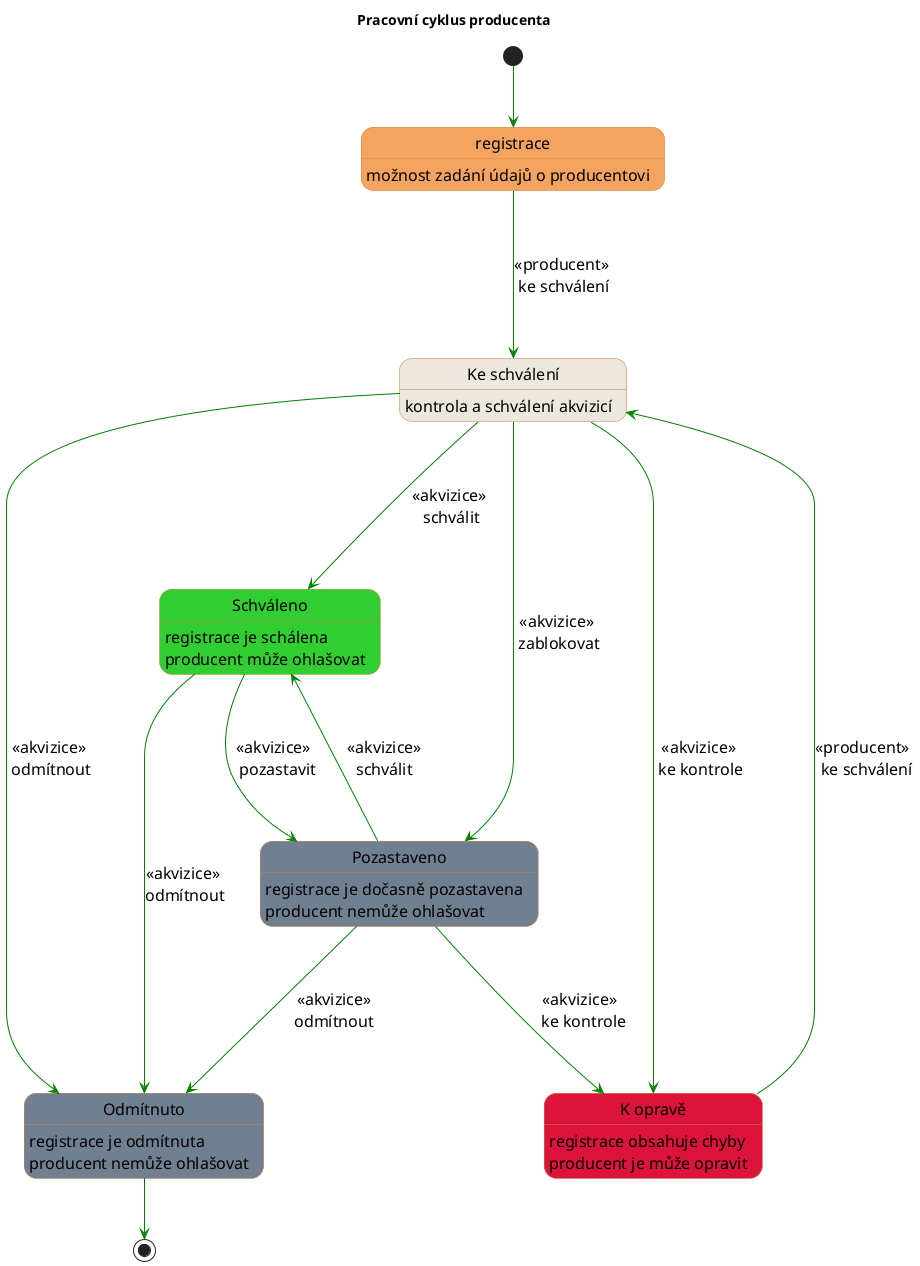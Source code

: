 @startuml
title <b>Pracovní cyklus producenta</b>
skinparam DefaultFontSize 16pt

skinparam state {
  StartColor MediumBlue
  EndColor MediumBlue
  BackgroundColor Peru
  BackgroundColor<< Begin >> Olive
  BorderColor Peru
  FontName Impact
  ArrowColor Green
}

state "registrace" as registration #SandyBrown
registration : možnost zadání údajů o producentovi

state "Ke schválení" as waitingForApproving #ECE8DF
waitingForApproving : kontrola a schválení akvizicí

state "Schváleno" as approved #LimeGreen
approved : registrace je schálena
approved : producent může ohlašovat

state "K opravě" as waitingForCorrection #Crimson
waitingForCorrection : registrace obsahuje chyby
waitingForCorrection : producent je může opravit

state "Pozastaveno" as blocked #SlateGray
blocked : registrace je dočasně pozastavena
blocked : producent nemůže ohlašovat

state "Odmítnuto" as rejected #SlateGray
rejected : registrace je odmítnuta
rejected : producent nemůže ohlašovat

[*] --> registration
registration ---> waitingForApproving : << producent >>\n ke schválení
waitingForApproving ---> approved : << akvizice >>\n schválit
waitingForApproving ---> waitingForCorrection : << akvizice >>\n ke kontrole
waitingForApproving ---> blocked : << akvizice >>\n zablokovat
waitingForApproving ---> rejected : << akvizice >>\n odmítnout

waitingForCorrection ---> waitingForApproving : << producent >> \n ke schválení

blocked ---> rejected : << akvizice >>\nodmítnout
blocked ---> approved : << akvizice >>\nschválit
blocked ---> waitingForCorrection : << akvizice >> \n ke kontrole

approved --> blocked : << akvizice >> \n pozastavit
rejected -->[*]
approved --> rejected : << akvizice >> \nodmítnout
@enduml


state "Identifikace formátu" as identifyFileFormat #SteelBlue

state "Zadání ISBN" as isbn #SandyBrown
isbn: ISBN není povinné,\nale pokud se vloží, je potřeba, aby bylo správně

state "Práce s popisnými metadaty" as editMetadata #SandyBrown
editMetadata : zobrazení metadat načtených ze souboru
editMetadata : zobrazení metadat načtených z Aleph
editMetadata : možnost doplnit metadata ručně

state "Nastavení podmínek užití" as usingPermissions #SandyBrown

state "Zadání bibliografických dat" as addBibliographics #SandyBrown

state "Akvizice" as acquisition #SandyBrown

state "Kontrola ISBN" as isbnValidation #SandyBrown

state "Katalogizace" as toCatalog #SandyBrown

state "Zpřístupnění" as publishing #Yellow

state "Hotovo" as published #LimeGreen

[*] --> loadFileExternal : automaticky načtená kniha
[*] --> isbnRegistration : jedná se o nové ISBN
[*] --> loadFile : jedná se o knihu s ISBN, nebo bez něj

isbnRegistration --> loadFile : registrace ISBN/OK
isbnRegistration --> isbn : zadání ISBN
isbnRegistration -[#blue]-> isbnRegistration : kontrola zadaných dat

loadFile -[#blue]-> loadFile : antivir/Chyba
loadFile --> loadFile : načtení dalšího souboru
loadFile --> identifyFileFormat : antivir/OK

loadFileExternal -[#blue]-> loadFileExternal : antivir/Chyba
loadFileExternal --> identifyFileFormat : antivir/OK

identifyFileFormat -[#blue]-> identifyFileFormat : kontrola formátu/Chyba
identifyFileFormat --> isbn : kontrola formátu/OK
identifyFileFormat --> isbnRegistration : k registraci ISBN

isbn -[#blue]-> isbn : generování pomocné PDF kopie
isbn -[#blue]-> isbn : kontrola ISBN/Chyba
isbn -[#blue]-> isbn : načtení metadat ze souboru
isbn --> editMetadata : kontrola ISBN/OK
isbn -[#red]-> loadFile : oprava souboru

editMetadata -[#red]-> loadFile : oprava souboru
editMetadata -[#blue]-> editMetadata : načtení metadat z Aleph
editMetadata -[#blue]-> editMetadata : kontrola metadat
editMetadata --> usingPermissions : zpřístupnit\nkontrola metadat OK

editMetadata --> usingPermissions : zpřístupnit omezeně\nkontrola metadat OK
editMetadata --> usingPermissions : zpřístupnit jako Open Access\nkontrola metadat OK

usingPermissions -[#red]-> editMetadata : zpátky k úpravě metadat
usingPermissions -[#red]-> loadFile : oprava souboru
usingPermissions --> addBibliographics : k akvizici
usingPermissions -[#blue]-> usingPermissions : informace Alephu, že se objevila nová kniha k vyplneni metadat

addBibliographics -[#blue]-> addBibliographics : export do Aleph
addBibliographics -[#red]-> loadFile : oprava souboru
addBibliographics --> acquisition : kontrola vůči LTP/OK\nexport do Aleph/OK\nkontrola vůči Kramerius/OK
addBibliographics -[#blue]-> addBibliographics : kontrola vůči LTP
addBibliographics -[#blue]-> addBibliographics : kontrola vůči Kramerius

acquisition --> isbnValidation
isbnValidation -[#red]-> isbn : kontrola ISBN/Chyba
isbnValidation --> toCatalog
toCatalog --> publishing

publishing -[#blue]-> publishing : export do LTP
publishing -[#blue]-> publishing : export do Kramerius
publishing --> published : <font color=green>all exports are OK</font>
published --> [*]
published -[#red]-> loadFile : oprava souboru / nacteni souboru z LTP
